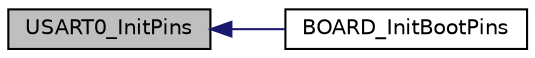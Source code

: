 digraph "USART0_InitPins"
{
  edge [fontname="Helvetica",fontsize="10",labelfontname="Helvetica",labelfontsize="10"];
  node [fontname="Helvetica",fontsize="10",shape=record];
  rankdir="LR";
  Node125 [label="USART0_InitPins",height=0.2,width=0.4,color="black", fillcolor="grey75", style="filled", fontcolor="black"];
  Node125 -> Node126 [dir="back",color="midnightblue",fontsize="10",style="solid",fontname="Helvetica"];
  Node126 [label="BOARD_InitBootPins",height=0.2,width=0.4,color="black", fillcolor="white", style="filled",URL="$group__pin__mux.html#ga8652eb15efb9dfe7368dd7f292dab554",tooltip="Calls initialization functions. "];
}
